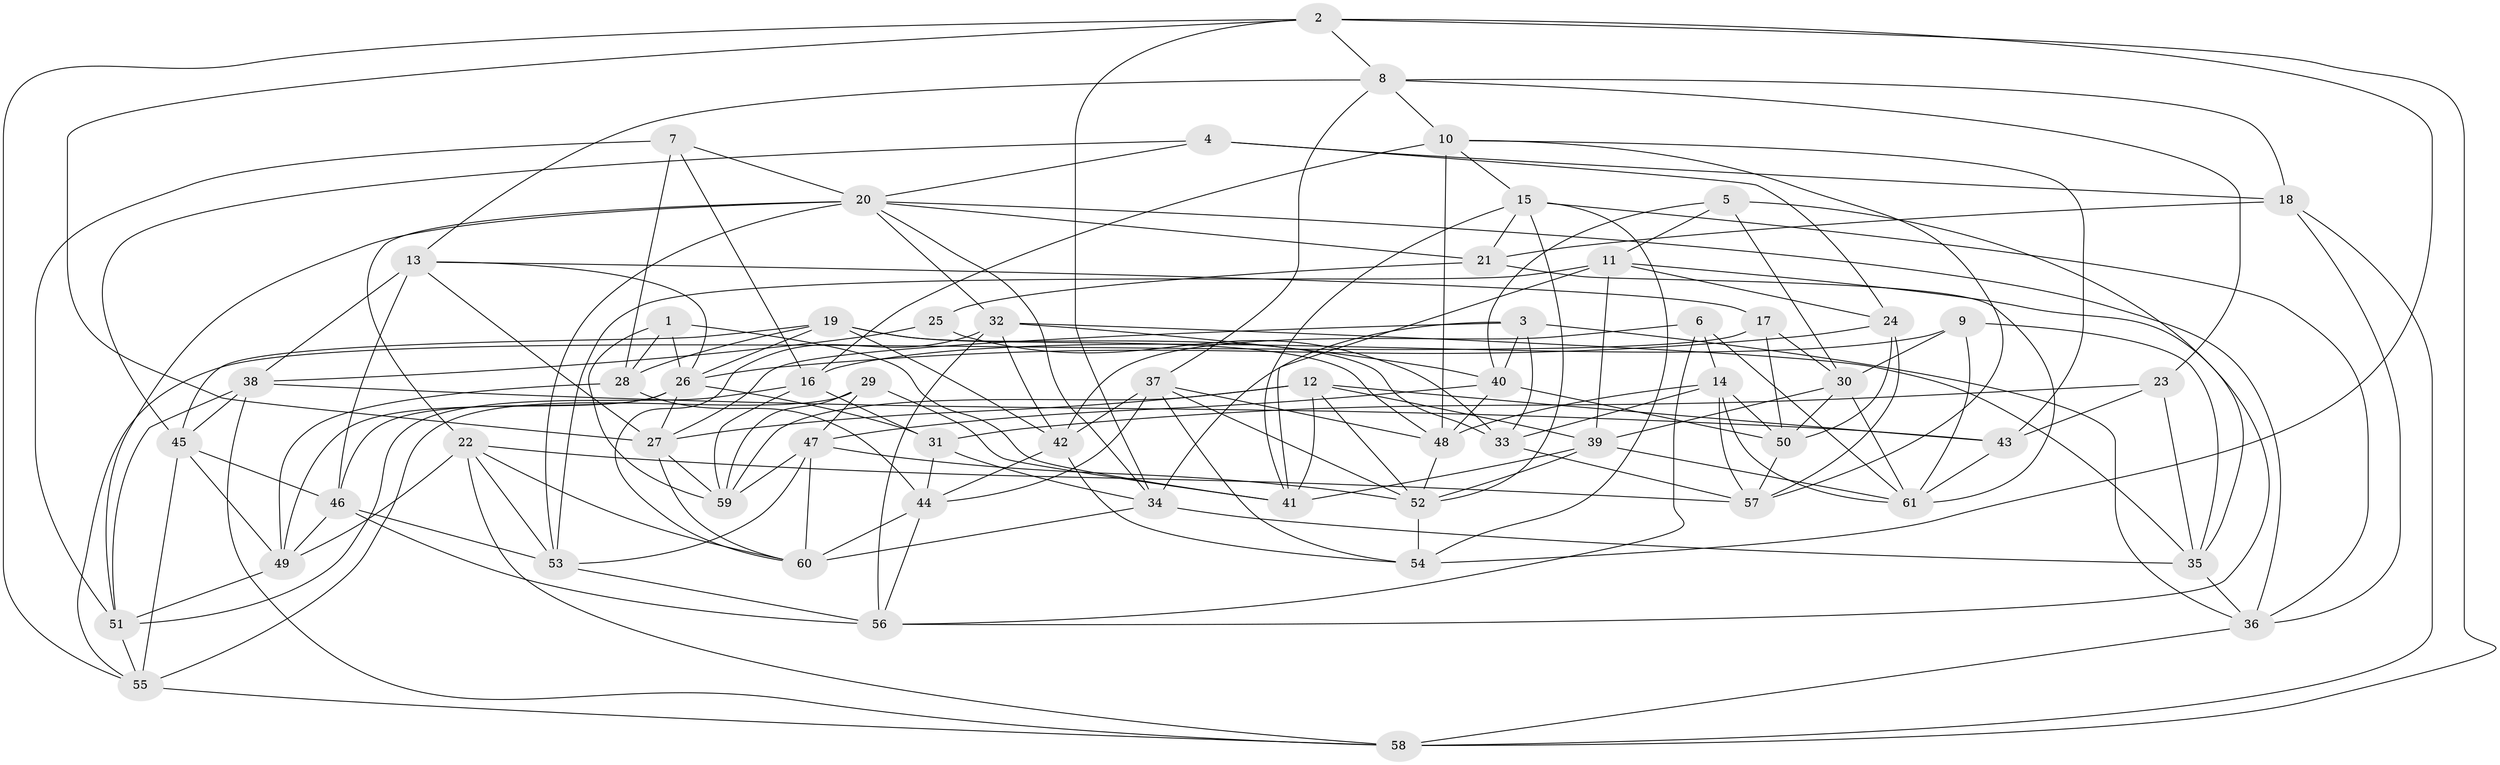 // original degree distribution, {4: 1.0}
// Generated by graph-tools (version 1.1) at 2025/38/03/04/25 23:38:10]
// undirected, 61 vertices, 172 edges
graph export_dot {
  node [color=gray90,style=filled];
  1;
  2;
  3;
  4;
  5;
  6;
  7;
  8;
  9;
  10;
  11;
  12;
  13;
  14;
  15;
  16;
  17;
  18;
  19;
  20;
  21;
  22;
  23;
  24;
  25;
  26;
  27;
  28;
  29;
  30;
  31;
  32;
  33;
  34;
  35;
  36;
  37;
  38;
  39;
  40;
  41;
  42;
  43;
  44;
  45;
  46;
  47;
  48;
  49;
  50;
  51;
  52;
  53;
  54;
  55;
  56;
  57;
  58;
  59;
  60;
  61;
  1 -- 26 [weight=1.0];
  1 -- 28 [weight=1.0];
  1 -- 41 [weight=1.0];
  1 -- 59 [weight=1.0];
  2 -- 8 [weight=1.0];
  2 -- 27 [weight=1.0];
  2 -- 34 [weight=1.0];
  2 -- 54 [weight=1.0];
  2 -- 55 [weight=1.0];
  2 -- 58 [weight=1.0];
  3 -- 27 [weight=2.0];
  3 -- 33 [weight=1.0];
  3 -- 34 [weight=1.0];
  3 -- 36 [weight=1.0];
  3 -- 40 [weight=1.0];
  4 -- 18 [weight=1.0];
  4 -- 20 [weight=1.0];
  4 -- 24 [weight=1.0];
  4 -- 45 [weight=1.0];
  5 -- 11 [weight=1.0];
  5 -- 30 [weight=1.0];
  5 -- 35 [weight=1.0];
  5 -- 40 [weight=1.0];
  6 -- 14 [weight=1.0];
  6 -- 42 [weight=1.0];
  6 -- 56 [weight=1.0];
  6 -- 61 [weight=1.0];
  7 -- 16 [weight=1.0];
  7 -- 20 [weight=2.0];
  7 -- 28 [weight=2.0];
  7 -- 51 [weight=1.0];
  8 -- 10 [weight=1.0];
  8 -- 13 [weight=1.0];
  8 -- 18 [weight=1.0];
  8 -- 23 [weight=1.0];
  8 -- 37 [weight=1.0];
  9 -- 16 [weight=1.0];
  9 -- 30 [weight=1.0];
  9 -- 35 [weight=1.0];
  9 -- 61 [weight=1.0];
  10 -- 15 [weight=1.0];
  10 -- 16 [weight=1.0];
  10 -- 43 [weight=1.0];
  10 -- 48 [weight=1.0];
  10 -- 57 [weight=1.0];
  11 -- 24 [weight=1.0];
  11 -- 39 [weight=1.0];
  11 -- 41 [weight=1.0];
  11 -- 53 [weight=1.0];
  11 -- 56 [weight=1.0];
  12 -- 27 [weight=1.0];
  12 -- 39 [weight=1.0];
  12 -- 41 [weight=1.0];
  12 -- 43 [weight=1.0];
  12 -- 52 [weight=1.0];
  12 -- 59 [weight=1.0];
  13 -- 17 [weight=1.0];
  13 -- 26 [weight=1.0];
  13 -- 27 [weight=1.0];
  13 -- 38 [weight=1.0];
  13 -- 46 [weight=1.0];
  14 -- 33 [weight=1.0];
  14 -- 48 [weight=1.0];
  14 -- 50 [weight=1.0];
  14 -- 57 [weight=1.0];
  14 -- 61 [weight=1.0];
  15 -- 21 [weight=1.0];
  15 -- 36 [weight=1.0];
  15 -- 41 [weight=1.0];
  15 -- 52 [weight=1.0];
  15 -- 54 [weight=1.0];
  16 -- 31 [weight=1.0];
  16 -- 51 [weight=1.0];
  16 -- 59 [weight=1.0];
  17 -- 30 [weight=1.0];
  17 -- 50 [weight=1.0];
  17 -- 55 [weight=1.0];
  18 -- 21 [weight=2.0];
  18 -- 36 [weight=1.0];
  18 -- 58 [weight=1.0];
  19 -- 26 [weight=1.0];
  19 -- 28 [weight=1.0];
  19 -- 33 [weight=1.0];
  19 -- 42 [weight=1.0];
  19 -- 45 [weight=1.0];
  19 -- 48 [weight=1.0];
  20 -- 21 [weight=1.0];
  20 -- 22 [weight=1.0];
  20 -- 32 [weight=1.0];
  20 -- 34 [weight=1.0];
  20 -- 36 [weight=1.0];
  20 -- 51 [weight=1.0];
  20 -- 53 [weight=1.0];
  21 -- 25 [weight=1.0];
  21 -- 61 [weight=1.0];
  22 -- 49 [weight=1.0];
  22 -- 53 [weight=1.0];
  22 -- 57 [weight=1.0];
  22 -- 58 [weight=1.0];
  22 -- 60 [weight=1.0];
  23 -- 31 [weight=1.0];
  23 -- 35 [weight=1.0];
  23 -- 43 [weight=1.0];
  24 -- 26 [weight=2.0];
  24 -- 50 [weight=1.0];
  24 -- 57 [weight=1.0];
  25 -- 33 [weight=2.0];
  25 -- 38 [weight=1.0];
  26 -- 27 [weight=1.0];
  26 -- 31 [weight=2.0];
  26 -- 46 [weight=1.0];
  26 -- 49 [weight=1.0];
  27 -- 59 [weight=1.0];
  27 -- 60 [weight=1.0];
  28 -- 44 [weight=1.0];
  28 -- 49 [weight=1.0];
  29 -- 41 [weight=1.0];
  29 -- 47 [weight=1.0];
  29 -- 55 [weight=1.0];
  29 -- 59 [weight=1.0];
  30 -- 39 [weight=1.0];
  30 -- 50 [weight=1.0];
  30 -- 61 [weight=1.0];
  31 -- 34 [weight=1.0];
  31 -- 44 [weight=1.0];
  32 -- 35 [weight=1.0];
  32 -- 40 [weight=1.0];
  32 -- 42 [weight=1.0];
  32 -- 56 [weight=1.0];
  32 -- 60 [weight=1.0];
  33 -- 57 [weight=1.0];
  34 -- 35 [weight=1.0];
  34 -- 60 [weight=1.0];
  35 -- 36 [weight=1.0];
  36 -- 58 [weight=1.0];
  37 -- 42 [weight=1.0];
  37 -- 44 [weight=1.0];
  37 -- 48 [weight=1.0];
  37 -- 52 [weight=1.0];
  37 -- 54 [weight=1.0];
  38 -- 43 [weight=1.0];
  38 -- 45 [weight=1.0];
  38 -- 51 [weight=1.0];
  38 -- 58 [weight=1.0];
  39 -- 41 [weight=1.0];
  39 -- 52 [weight=1.0];
  39 -- 61 [weight=1.0];
  40 -- 47 [weight=1.0];
  40 -- 48 [weight=1.0];
  40 -- 50 [weight=1.0];
  42 -- 44 [weight=1.0];
  42 -- 54 [weight=1.0];
  43 -- 61 [weight=2.0];
  44 -- 56 [weight=1.0];
  44 -- 60 [weight=1.0];
  45 -- 46 [weight=1.0];
  45 -- 49 [weight=1.0];
  45 -- 55 [weight=1.0];
  46 -- 49 [weight=1.0];
  46 -- 53 [weight=1.0];
  46 -- 56 [weight=1.0];
  47 -- 52 [weight=1.0];
  47 -- 53 [weight=1.0];
  47 -- 59 [weight=1.0];
  47 -- 60 [weight=1.0];
  48 -- 52 [weight=1.0];
  49 -- 51 [weight=1.0];
  50 -- 57 [weight=1.0];
  51 -- 55 [weight=1.0];
  52 -- 54 [weight=2.0];
  53 -- 56 [weight=1.0];
  55 -- 58 [weight=1.0];
}
